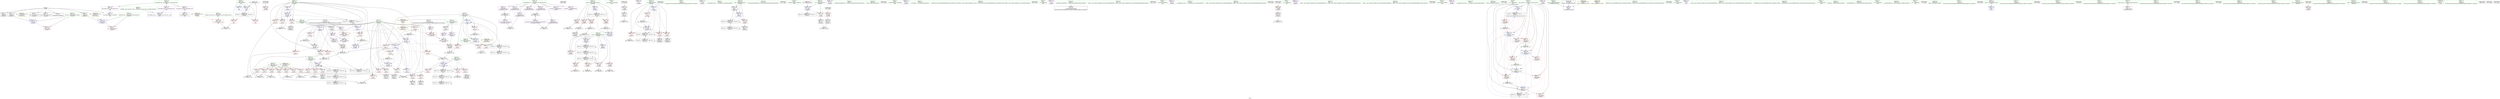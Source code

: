 digraph "SVFG" {
	label="SVFG";

	Node0x55a1bec7edf0 [shape=record,color=grey,label="{NodeID: 0\nNullPtr}"];
	Node0x55a1bec7edf0 -> Node0x55a1becaa950[style=solid];
	Node0x55a1bec7edf0 -> Node0x55a1becaaa50[style=solid];
	Node0x55a1bec7edf0 -> Node0x55a1becaab20[style=solid];
	Node0x55a1bec7edf0 -> Node0x55a1becaabf0[style=solid];
	Node0x55a1bec7edf0 -> Node0x55a1becaacc0[style=solid];
	Node0x55a1bec7edf0 -> Node0x55a1becaad90[style=solid];
	Node0x55a1bec7edf0 -> Node0x55a1becac7e0[style=solid];
	Node0x55a1becbdc60 [shape=record,color=grey,label="{NodeID: 360\n481 = Binary(480, 197, )\n}"];
	Node0x55a1becbdc60 -> Node0x55a1becb6330[style=solid];
	Node0x55a1becabd90 [shape=record,color=red,label="{NodeID: 194\n216\<--215\n\<--call25\n_Z5main2v\n}"];
	Node0x55a1beca8e00 [shape=record,color=purple,label="{NodeID: 111\n497\<--17\noffset_0\<--\n}"];
	Node0x55a1beca8e00 -> Node0x55a1becac410[style=solid];
	Node0x55a1bec91a10 [shape=record,color=green,label="{NodeID: 28\n11\<--13\n_Z5boardB5cxx11\<--_Z5boardB5cxx11_field_insensitive\nGlob }"];
	Node0x55a1bec91a10 -> Node0x55a1beca86b0[style=solid];
	Node0x55a1bec91a10 -> Node0x55a1beca8780[style=solid];
	Node0x55a1bec91a10 -> Node0x55a1beca8850[style=solid];
	Node0x55a1bec91a10 -> Node0x55a1beca8920[style=solid];
	Node0x55a1bec91a10 -> Node0x55a1beca89f0[style=solid];
	Node0x55a1bec91a10 -> Node0x55a1beca8ac0[style=solid];
	Node0x55a1bec91a10 -> Node0x55a1beca8b90[style=solid];
	Node0x55a1bec91a10 -> Node0x55a1beca8c60[style=solid];
	Node0x55a1becad510 [shape=record,color=blue,label="{NodeID: 222\n111\<--9\nj\<--\n_Z5main2v\n}"];
	Node0x55a1becad510 -> Node0x55a1becb04b0[style=dashed];
	Node0x55a1becad510 -> Node0x55a1becb0580[style=dashed];
	Node0x55a1becad510 -> Node0x55a1becb0650[style=dashed];
	Node0x55a1becad510 -> Node0x55a1becad510[style=dashed];
	Node0x55a1becad510 -> Node0x55a1becb5be0[style=dashed];
	Node0x55a1becad510 -> Node0x55a1becd7f40[style=dashed];
	Node0x55a1becaef90 [shape=record,color=red,label="{NodeID: 139\n154\<--103\n\<--N\n_Z5main2v\n}"];
	Node0x55a1becaef90 -> Node0x55a1becbf760[style=solid];
	Node0x55a1beca9870 [shape=record,color=green,label="{NodeID: 56\n135\<--136\nx\<--x_field_insensitive\n_Z5main2v\n}"];
	Node0x55a1beca9870 -> Node0x55a1becb14f0[style=solid];
	Node0x55a1beca9870 -> Node0x55a1becb15c0[style=solid];
	Node0x55a1beca9870 -> Node0x55a1becb1690[style=solid];
	Node0x55a1beca9870 -> Node0x55a1becad850[style=solid];
	Node0x55a1becf5080 [shape=record,color=black,label="{NodeID: 499\n388 = PHI()\n}"];
	Node0x55a1becd7540 [shape=record,color=black,label="{NodeID: 416\nMR_12V_3 = PHI(MR_12V_4, MR_12V_2, )\npts\{108 \}\n}"];
	Node0x55a1becd7540 -> Node0x55a1becaf610[style=dashed];
	Node0x55a1becd7540 -> Node0x55a1becaf6e0[style=dashed];
	Node0x55a1becd7540 -> Node0x55a1becaf7b0[style=dashed];
	Node0x55a1becd7540 -> Node0x55a1becaf880[style=dashed];
	Node0x55a1becd7540 -> Node0x55a1becb5d80[style=dashed];
	Node0x55a1becb0650 [shape=record,color=red,label="{NodeID: 167\n344\<--111\n\<--j\n_Z5main2v\n}"];
	Node0x55a1becb0650 -> Node0x55a1becbc760[style=solid];
	Node0x55a1becab230 [shape=record,color=black,label="{NodeID: 84\n139\<--117\n\<--dx\n_Z5main2v\n}"];
	Node0x55a1becab230 -> Node0x55a1becae770[style=solid];
	Node0x55a1bec8e9e0 [shape=record,color=green,label="{NodeID: 1\n7\<--1\n__dso_handle\<--dummyObj\nGlob }"];
	Node0x55a1becbdde0 [shape=record,color=grey,label="{NodeID: 361\n175 = cmp(174, 176, )\n}"];
	Node0x55a1becabe60 [shape=record,color=red,label="{NodeID: 195\n281\<--280\n\<--arrayidx54\n_Z5main2v\n}"];
	Node0x55a1becabe60 -> Node0x55a1becbc2e0[style=solid];
	Node0x55a1beca8ed0 [shape=record,color=purple,label="{NodeID: 112\n147\<--18\n\<--.str\n_Z5main2v\n}"];
	Node0x55a1bec8fba0 [shape=record,color=green,label="{NodeID: 29\n34\<--38\nllvm.global_ctors\<--llvm.global_ctors_field_insensitive\nGlob }"];
	Node0x55a1bec8fba0 -> Node0x55a1becae130[style=solid];
	Node0x55a1bec8fba0 -> Node0x55a1becae230[style=solid];
	Node0x55a1bec8fba0 -> Node0x55a1becae330[style=solid];
	Node0x55a1becad5e0 [shape=record,color=blue,label="{NodeID: 223\n113\<--9\nk\<--\n_Z5main2v\n}"];
	Node0x55a1becad5e0 -> Node0x55a1becb0720[style=dashed];
	Node0x55a1becad5e0 -> Node0x55a1becb07f0[style=dashed];
	Node0x55a1becad5e0 -> Node0x55a1becb08c0[style=dashed];
	Node0x55a1becad5e0 -> Node0x55a1becb0990[style=dashed];
	Node0x55a1becad5e0 -> Node0x55a1becb5b50[style=dashed];
	Node0x55a1becad5e0 -> Node0x55a1becd5740[style=dashed];
	Node0x55a1becaf060 [shape=record,color=red,label="{NodeID: 140\n165\<--103\n\<--N\n_Z5main2v\n}"];
	Node0x55a1becaf060 -> Node0x55a1becbfd60[style=solid];
	Node0x55a1beca9940 [shape=record,color=green,label="{NodeID: 57\n137\<--138\ny\<--y_field_insensitive\n_Z5main2v\n}"];
	Node0x55a1beca9940 -> Node0x55a1becb1760[style=solid];
	Node0x55a1beca9940 -> Node0x55a1becb1830[style=solid];
	Node0x55a1beca9940 -> Node0x55a1becb1900[style=solid];
	Node0x55a1beca9940 -> Node0x55a1becad920[style=solid];
	Node0x55a1becf5150 [shape=record,color=black,label="{NodeID: 500\n390 = PHI()\n}"];
	Node0x55a1becd7a40 [shape=record,color=black,label="{NodeID: 417\nMR_14V_5 = PHI(MR_14V_7, MR_14V_3, )\npts\{110 \}\n}"];
	Node0x55a1becd7a40 -> Node0x55a1becad440[style=dashed];
	Node0x55a1becb0720 [shape=record,color=red,label="{NodeID: 168\n265\<--113\n\<--k\n_Z5main2v\n}"];
	Node0x55a1becb0720 -> Node0x55a1becbe260[style=solid];
	Node0x55a1becab300 [shape=record,color=black,label="{NodeID: 85\n145\<--119\n\<--dy\n_Z5main2v\n}"];
	Node0x55a1becab300 -> Node0x55a1becae840[style=solid];
	Node0x55a1bec8ea70 [shape=record,color=green,label="{NodeID: 2\n9\<--1\n\<--dummyObj\nCan only get source location for instruction, argument, global var or function.}"];
	Node0x55a1becbdf60 [shape=record,color=grey,label="{NodeID: 362\n73 = cmp(67, 72, )\n}"];
	Node0x55a1becabf30 [shape=record,color=red,label="{NodeID: 196\n290\<--289\n\<--arrayidx56\n_Z5main2v\n}"];
	Node0x55a1becabf30 -> Node0x55a1becbca60[style=solid];
	Node0x55a1beca8fa0 [shape=record,color=purple,label="{NodeID: 113\n365\<--21\n\<--.str.2\n_Z5main2v\n}"];
	Node0x55a1bec8fca0 [shape=record,color=green,label="{NodeID: 30\n39\<--40\n__cxx_global_var_init\<--__cxx_global_var_init_field_insensitive\n}"];
	Node0x55a1becad6b0 [shape=record,color=blue,label="{NodeID: 224\n133\<--270\nbad\<--\n_Z5main2v\n}"];
	Node0x55a1becad6b0 -> Node0x55a1becb1420[style=dashed];
	Node0x55a1becad6b0 -> Node0x55a1becad6b0[style=dashed];
	Node0x55a1becad6b0 -> Node0x55a1becad9f0[style=dashed];
	Node0x55a1becad6b0 -> Node0x55a1becd6640[style=dashed];
	Node0x55a1becaf130 [shape=record,color=red,label="{NodeID: 141\n203\<--103\n\<--N\n_Z5main2v\n}"];
	Node0x55a1becaf130 -> Node0x55a1becbefe0[style=solid];
	Node0x55a1beca9a10 [shape=record,color=green,label="{NodeID: 58\n143\<--144\nllvm.memcpy.p0i8.p0i8.i64\<--llvm.memcpy.p0i8.p0i8.i64_field_insensitive\n}"];
	Node0x55a1becf52b0 [shape=record,color=black,label="{NodeID: 501\n391 = PHI()\n}"];
	Node0x55a1becd7f40 [shape=record,color=black,label="{NodeID: 418\nMR_16V_10 = PHI(MR_16V_11, MR_16V_2, )\npts\{112 \}\n}"];
	Node0x55a1becd7f40 -> Node0x55a1becad510[style=dashed];
	Node0x55a1becd7f40 -> Node0x55a1becd7f40[style=dashed];
	Node0x55a1becb07f0 [shape=record,color=red,label="{NodeID: 169\n278\<--113\n\<--k\n_Z5main2v\n}"];
	Node0x55a1becb07f0 -> Node0x55a1becaba50[style=solid];
	Node0x55a1becab3d0 [shape=record,color=black,label="{NodeID: 86\n169\<--168\nconv\<--\n_Z5main2v\n}"];
	Node0x55a1bec8eb00 [shape=record,color=green,label="{NodeID: 3\n14\<--1\n_ZZ5main2vE2dx\<--dummyObj\nGlob }"];
	Node0x55a1becbe0e0 [shape=record,color=grey,label="{NodeID: 363\n407 = cmp(406, 242, )\n}"];
	Node0x55a1becac000 [shape=record,color=red,label="{NodeID: 197\n315\<--314\n\<--call69\n_Z5main2v\n}"];
	Node0x55a1becac000 -> Node0x55a1beca8370[style=solid];
	Node0x55a1beca9070 [shape=record,color=purple,label="{NodeID: 114\n387\<--21\n\<--.str.2\n_Z5main2v\n}"];
	Node0x55a1bec8fda0 [shape=record,color=green,label="{NodeID: 31\n43\<--44\n_ZNSt8ios_base4InitC1Ev\<--_ZNSt8ios_base4InitC1Ev_field_insensitive\n}"];
	Node0x55a1becad780 [shape=record,color=blue,label="{NodeID: 225\n115\<--9\nl\<--\n_Z5main2v\n}"];
	Node0x55a1becad780 -> Node0x55a1becb0a60[style=dashed];
	Node0x55a1becad780 -> Node0x55a1becb0b30[style=dashed];
	Node0x55a1becad780 -> Node0x55a1becb0c00[style=dashed];
	Node0x55a1becad780 -> Node0x55a1becb0cd0[style=dashed];
	Node0x55a1becad780 -> Node0x55a1becad780[style=dashed];
	Node0x55a1becad780 -> Node0x55a1becadac0[style=dashed];
	Node0x55a1becad780 -> Node0x55a1becd5c40[style=dashed];
	Node0x55a1becaf200 [shape=record,color=red,label="{NodeID: 142\n254\<--103\n\<--N\n_Z5main2v\n}"];
	Node0x55a1becaf200 -> Node0x55a1becbf2e0[style=solid];
	Node0x55a1beca9ae0 [shape=record,color=green,label="{NodeID: 59\n149\<--150\nscanf\<--scanf_field_insensitive\n}"];
	Node0x55a1becf5380 [shape=record,color=black,label="{NodeID: 502\n401 = PHI()\n}"];
	Node0x55a1becd8440 [shape=record,color=black,label="{NodeID: 419\nMR_18V_2 = PHI(MR_18V_3, MR_18V_1, )\npts\{114 \}\n}"];
	Node0x55a1becd8440 -> Node0x55a1becd5740[style=dashed];
	Node0x55a1becd8440 -> Node0x55a1becd8440[style=dashed];
	Node0x55a1becb08c0 [shape=record,color=red,label="{NodeID: 170\n287\<--113\n\<--k\n_Z5main2v\n}"];
	Node0x55a1becb08c0 -> Node0x55a1becabb20[style=solid];
	Node0x55a1becab4a0 [shape=record,color=black,label="{NodeID: 87\n174\<--173\nconv7\<--\n_Z5main2v\n}"];
	Node0x55a1becab4a0 -> Node0x55a1becbdde0[style=solid];
	Node0x55a1bec8eb90 [shape=record,color=green,label="{NodeID: 4\n16\<--1\n_ZZ5main2vE2dy\<--dummyObj\nGlob }"];
	Node0x55a1becd1400 [shape=record,color=yellow,style=double,label="{NodeID: 447\n22V_1 = ENCHI(MR_22V_0)\npts\{126 \}\nFun[_Z5main2v]}"];
	Node0x55a1becd1400 -> Node0x55a1becaccf0[style=dashed];
	Node0x55a1becbe260 [shape=record,color=grey,label="{NodeID: 364\n266 = cmp(265, 267, )\n}"];
	Node0x55a1becac0d0 [shape=record,color=red,label="{NodeID: 198\n475\<--465\n\<--number_of_test_cases\nmain\n}"];
	Node0x55a1becac0d0 -> Node0x55a1becbfa60[style=solid];
	Node0x55a1beca9140 [shape=record,color=purple,label="{NodeID: 115\n400\<--21\n\<--.str.2\n_Z5main2v\n}"];
	Node0x55a1bec8fea0 [shape=record,color=green,label="{NodeID: 32\n49\<--50\n__cxa_atexit\<--__cxa_atexit_field_insensitive\n}"];
	Node0x55a1becad850 [shape=record,color=blue,label="{NodeID: 226\n135\<--284\nx\<--add\n_Z5main2v\n}"];
	Node0x55a1becad850 -> Node0x55a1becb14f0[style=dashed];
	Node0x55a1becad850 -> Node0x55a1becb15c0[style=dashed];
	Node0x55a1becad850 -> Node0x55a1becb1690[style=dashed];
	Node0x55a1becad850 -> Node0x55a1becad850[style=dashed];
	Node0x55a1becad850 -> Node0x55a1becd1b40[style=dashed];
	Node0x55a1becaf2d0 [shape=record,color=red,label="{NodeID: 143\n260\<--103\n\<--N\n_Z5main2v\n}"];
	Node0x55a1becaf2d0 -> Node0x55a1becbe9e0[style=solid];
	Node0x55a1beca9be0 [shape=record,color=green,label="{NodeID: 60\n160\<--161\n_ZStrsIcSt11char_traitsIcESaIcEERSt13basic_istreamIT_T0_ES7_RNSt7__cxx1112basic_stringIS4_S5_T1_EE\<--_ZStrsIcSt11char_traitsIcESaIcEERSt13basic_istreamIT_T0_ES7_RNSt7__cxx1112basic_stringIS4_S5_T1_EE_field_insensitive\n}"];
	Node0x55a1becf5450 [shape=record,color=black,label="{NodeID: 503\n403 = PHI()\n}"];
	Node0x55a1becd8940 [shape=record,color=black,label="{NodeID: 420\nMR_20V_2 = PHI(MR_20V_3, MR_20V_1, )\npts\{116 \}\n}"];
	Node0x55a1becd8940 -> Node0x55a1becd5c40[style=dashed];
	Node0x55a1becd8940 -> Node0x55a1becd8940[style=dashed];
	Node0x55a1becb0990 [shape=record,color=red,label="{NodeID: 171\n339\<--113\n\<--k\n_Z5main2v\n}"];
	Node0x55a1becb0990 -> Node0x55a1becbcee0[style=solid];
	Node0x55a1becab570 [shape=record,color=black,label="{NodeID: 88\n179\<--178\nconv9\<--\n_Z5main2v\n}"];
	Node0x55a1bec8ec20 [shape=record,color=green,label="{NodeID: 5\n18\<--1\n.str\<--dummyObj\nGlob }"];
	Node0x55a1becd14e0 [shape=record,color=yellow,style=double,label="{NodeID: 448\n24V_1 = ENCHI(MR_24V_0)\npts\{128 \}\nFun[_Z5main2v]}"];
	Node0x55a1becd14e0 -> Node0x55a1becacdc0[style=dashed];
	Node0x55a1becbe3e0 [shape=record,color=grey,label="{NodeID: 365\n359 = cmp(358, 9, )\n}"];
	Node0x55a1becac1a0 [shape=record,color=red,label="{NodeID: 199\n474\<--467\n\<--i\nmain\n}"];
	Node0x55a1becac1a0 -> Node0x55a1becbfa60[style=solid];
	Node0x55a1becadc50 [shape=record,color=purple,label="{NodeID: 116\n413\<--21\n\<--.str.2\n_Z5main2v\n}"];
	Node0x55a1bec8ffa0 [shape=record,color=green,label="{NodeID: 33\n48\<--54\n_ZNSt8ios_base4InitD1Ev\<--_ZNSt8ios_base4InitD1Ev_field_insensitive\n}"];
	Node0x55a1bec8ffa0 -> Node0x55a1becab130[style=solid];
	Node0x55a1becad920 [shape=record,color=blue,label="{NodeID: 227\n137\<--293\ny\<--add58\n_Z5main2v\n}"];
	Node0x55a1becad920 -> Node0x55a1becb1760[style=dashed];
	Node0x55a1becad920 -> Node0x55a1becb1830[style=dashed];
	Node0x55a1becad920 -> Node0x55a1becb1900[style=dashed];
	Node0x55a1becad920 -> Node0x55a1becad920[style=dashed];
	Node0x55a1becad920 -> Node0x55a1becd2040[style=dashed];
	Node0x55a1becaf3a0 [shape=record,color=red,label="{NodeID: 144\n299\<--103\n\<--N\n_Z5main2v\n}"];
	Node0x55a1becaf3a0 -> Node0x55a1becbfee0[style=solid];
	Node0x55a1beca9ce0 [shape=record,color=green,label="{NodeID: 61\n171\<--172\n_ZNSt7__cxx1112basic_stringIcSt11char_traitsIcESaIcEEixEm\<--_ZNSt7__cxx1112basic_stringIcSt11char_traitsIcESaIcEEixEm_field_insensitive\n}"];
	Node0x55a1becf55b0 [shape=record,color=black,label="{NodeID: 504\n404 = PHI()\n}"];
	Node0x55a1becd8e40 [shape=record,color=black,label="{NodeID: 421\nMR_26V_3 = PHI(MR_26V_4, MR_26V_2, )\npts\{130 \}\n}"];
	Node0x55a1becd8e40 -> Node0x55a1becb1010[style=dashed];
	Node0x55a1becd8e40 -> Node0x55a1becb10e0[style=dashed];
	Node0x55a1becd8e40 -> Node0x55a1becb11b0[style=dashed];
	Node0x55a1becd8e40 -> Node0x55a1becb1280[style=dashed];
	Node0x55a1becd8e40 -> Node0x55a1becd6140[style=dashed];
	Node0x55a1becd8e40 -> Node0x55a1becd8e40[style=dashed];
	Node0x55a1becb0a60 [shape=record,color=red,label="{NodeID: 172\n273\<--115\n\<--l\n_Z5main2v\n}"];
	Node0x55a1becb0a60 -> Node0x55a1becbe6e0[style=solid];
	Node0x55a1becab640 [shape=record,color=black,label="{NodeID: 89\n207\<--206\nconv17\<--\n_Z5main2v\n}"];
	Node0x55a1bec90ea0 [shape=record,color=green,label="{NodeID: 6\n20\<--1\n_ZSt3cin\<--dummyObj\nGlob }"];
	Node0x55a1becbe560 [shape=record,color=grey,label="{NodeID: 366\n394 = cmp(393, 197, )\n}"];
	Node0x55a1becac270 [shape=record,color=red,label="{NodeID: 200\n480\<--467\n\<--i\nmain\n}"];
	Node0x55a1becac270 -> Node0x55a1becbdc60[style=solid];
	Node0x55a1becadd20 [shape=record,color=purple,label="{NodeID: 117\n369\<--24\n\<--.str.3\n_Z5main2v\n}"];
	Node0x55a1bec900a0 [shape=record,color=green,label="{NodeID: 34\n61\<--62\n__cxx_global_var_init.1\<--__cxx_global_var_init.1_field_insensitive\n}"];
	Node0x55a1becad9f0 [shape=record,color=blue,label="{NodeID: 228\n133\<--322\nbad\<--\n_Z5main2v\n}"];
	Node0x55a1becad9f0 -> Node0x55a1becb1420[style=dashed];
	Node0x55a1becad9f0 -> Node0x55a1becad6b0[style=dashed];
	Node0x55a1becad9f0 -> Node0x55a1becd6640[style=dashed];
	Node0x55a1becaf470 [shape=record,color=red,label="{NodeID: 145\n306\<--103\n\<--N\n_Z5main2v\n}"];
	Node0x55a1becaf470 -> Node0x55a1becbece0[style=solid];
	Node0x55a1beca9de0 [shape=record,color=green,label="{NodeID: 62\n183\<--184\n_ZNSt7__cxx1112basic_stringIcSt11char_traitsIcESaIcEEpLEc\<--_ZNSt7__cxx1112basic_stringIcSt11char_traitsIcESaIcEEpLEc_field_insensitive\n}"];
	Node0x55a1becf5680 [shape=record,color=black,label="{NodeID: 505\n414 = PHI()\n}"];
	Node0x55a1becd9340 [shape=record,color=black,label="{NodeID: 422\nMR_28V_2 = PHI(MR_28V_3, MR_28V_1, )\npts\{132 \}\n}"];
	Node0x55a1becd9340 -> Node0x55a1becad370[style=dashed];
	Node0x55a1becbb080 [shape=record,color=black,label="{NodeID: 339\n66 = PHI(64, 67, )\n}"];
	Node0x55a1becbb080 -> Node0x55a1becae430[style=solid];
	Node0x55a1becb0b30 [shape=record,color=red,label="{NodeID: 173\n282\<--115\n\<--l\n_Z5main2v\n}"];
	Node0x55a1becb0b30 -> Node0x55a1becbc2e0[style=solid];
	Node0x55a1becab710 [shape=record,color=black,label="{NodeID: 90\n210\<--209\nconv20\<--\n_Z5main2v\n}"];
	Node0x55a1becab710 -> Node0x55a1becbf460[style=solid];
	Node0x55a1bec90f30 [shape=record,color=green,label="{NodeID: 7\n21\<--1\n.str.2\<--dummyObj\nGlob }"];
	Node0x55a1becbe6e0 [shape=record,color=grey,label="{NodeID: 367\n275 = cmp(273, 274, )\n}"];
	Node0x55a1becac340 [shape=record,color=red,label="{NodeID: 201\n495\<--494\ndummyVal\<--offset_0\n_Z5main2v\n}"];
	Node0x55a1becac340 -> Node0x55a1becac9b0[style=solid];
	Node0x55a1becaddf0 [shape=record,color=purple,label="{NodeID: 118\n389\<--26\n\<--.str.4\n_Z5main2v\n}"];
	Node0x55a1bec901a0 [shape=record,color=green,label="{NodeID: 35\n69\<--70\n_ZNSt7__cxx1112basic_stringIcSt11char_traitsIcESaIcEEC1Ev\<--_ZNSt7__cxx1112basic_stringIcSt11char_traitsIcESaIcEEC1Ev_field_insensitive\n}"];
	Node0x55a1becadac0 [shape=record,color=blue,label="{NodeID: 229\n115\<--326\nl\<--inc76\n_Z5main2v\n}"];
	Node0x55a1becadac0 -> Node0x55a1becb0a60[style=dashed];
	Node0x55a1becadac0 -> Node0x55a1becb0b30[style=dashed];
	Node0x55a1becadac0 -> Node0x55a1becb0c00[style=dashed];
	Node0x55a1becadac0 -> Node0x55a1becb0cd0[style=dashed];
	Node0x55a1becadac0 -> Node0x55a1becad780[style=dashed];
	Node0x55a1becadac0 -> Node0x55a1becadac0[style=dashed];
	Node0x55a1becadac0 -> Node0x55a1becd5c40[style=dashed];
	Node0x55a1becaf540 [shape=record,color=red,label="{NodeID: 146\n274\<--105\n\<--K\n_Z5main2v\n}"];
	Node0x55a1becaf540 -> Node0x55a1becbe6e0[style=solid];
	Node0x55a1beca9ee0 [shape=record,color=green,label="{NodeID: 63\n228\<--229\n_ZNSt7__cxx1112basic_stringIcSt11char_traitsIcESaIcEEaSERKS4_\<--_ZNSt7__cxx1112basic_stringIcSt11char_traitsIcESaIcEEaSERKS4__field_insensitive\n}"];
	Node0x55a1becf5750 [shape=record,color=black,label="{NodeID: 506\n416 = PHI()\n}"];
	Node0x55a1becd9840 [shape=record,color=black,label="{NodeID: 423\nMR_30V_2 = PHI(MR_30V_3, MR_30V_1, )\npts\{134 \}\n}"];
	Node0x55a1becd9840 -> Node0x55a1becd6640[style=dashed];
	Node0x55a1becd9840 -> Node0x55a1becd9840[style=dashed];
	Node0x55a1becbb620 [shape=record,color=black,label="{NodeID: 340\n247 = PHI(248, 249, )\n}"];
	Node0x55a1becbb620 -> Node0x55a1becad370[style=solid];
	Node0x55a1becb0c00 [shape=record,color=red,label="{NodeID: 174\n291\<--115\n\<--l\n_Z5main2v\n}"];
	Node0x55a1becb0c00 -> Node0x55a1becbca60[style=solid];
	Node0x55a1becab7e0 [shape=record,color=black,label="{NodeID: 91\n214\<--213\nconv23\<--\n_Z5main2v\n}"];
	Node0x55a1bec90fc0 [shape=record,color=green,label="{NodeID: 8\n23\<--1\n_ZSt4cout\<--dummyObj\nGlob }"];
	Node0x55a1becbe860 [shape=record,color=grey,label="{NodeID: 368\n380 = cmp(379, 381, )\n}"];
	Node0x55a1becac410 [shape=record,color=red,label="{NodeID: 202\n498\<--497\ndummyVal\<--offset_0\n_Z5main2v\n}"];
	Node0x55a1becac410 -> Node0x55a1becaca80[style=solid];
	Node0x55a1becadec0 [shape=record,color=purple,label="{NodeID: 119\n402\<--28\n\<--.str.5\n_Z5main2v\n}"];
	Node0x55a1bec902a0 [shape=record,color=green,label="{NodeID: 36\n76\<--77\n__cxx_global_array_dtor\<--__cxx_global_array_dtor_field_insensitive\n}"];
	Node0x55a1becb5ac0 [shape=record,color=blue,label="{NodeID: 230\n129\<--335\nmask\<--or\n_Z5main2v\n}"];
	Node0x55a1becb5ac0 -> Node0x55a1beccdb40[style=dashed];
	Node0x55a1becaf610 [shape=record,color=red,label="{NodeID: 147\n240\<--107\n\<--player\n_Z5main2v\n}"];
	Node0x55a1becaf610 -> Node0x55a1becbf160[style=solid];
	Node0x55a1beca9fe0 [shape=record,color=green,label="{NodeID: 64\n367\<--368\nprintf\<--printf_field_insensitive\n}"];
	Node0x55a1becf58b0 [shape=record,color=black,label="{NodeID: 507\n417 = PHI()\n}"];
	Node0x55a1becd9d40 [shape=record,color=black,label="{NodeID: 424\nMR_32V_2 = PHI(MR_32V_3, MR_32V_1, )\npts\{136 \}\n}"];
	Node0x55a1becd9d40 -> Node0x55a1becd6b40[style=dashed];
	Node0x55a1becd9d40 -> Node0x55a1becd9d40[style=dashed];
	Node0x55a1becbbbc0 [shape=record,color=black,label="{NodeID: 341\n89 = PHI(87, 90, )\n}"];
	Node0x55a1becbbbc0 -> Node0x55a1becae500[style=solid];
	Node0x55a1becb0cd0 [shape=record,color=red,label="{NodeID: 175\n325\<--115\n\<--l\n_Z5main2v\n}"];
	Node0x55a1becb0cd0 -> Node0x55a1becbd660[style=solid];
	Node0x55a1becab8b0 [shape=record,color=black,label="{NodeID: 92\n225\<--224\nidxprom\<--\n_Z5main2v\n}"];
	Node0x55a1bec91050 [shape=record,color=green,label="{NodeID: 9\n24\<--1\n.str.3\<--dummyObj\nGlob }"];
	Node0x55a1becbe9e0 [shape=record,color=grey,label="{NodeID: 369\n261 = cmp(259, 260, )\n}"];
	Node0x55a1becac4e0 [shape=record,color=blue,label="{NodeID: 203\n8\<--9\ncase_number\<--\nGlob }"];
	Node0x55a1becac4e0 -> Node0x55a1becdc040[style=dashed];
	Node0x55a1becadf90 [shape=record,color=purple,label="{NodeID: 120\n415\<--30\n\<--.str.6\n_Z5main2v\n}"];
	Node0x55a1bec903a0 [shape=record,color=green,label="{NodeID: 37\n83\<--84\n.addr\<--.addr_field_insensitive\n__cxx_global_array_dtor\n}"];
	Node0x55a1bec903a0 -> Node0x55a1becac8e0[style=solid];
	Node0x55a1bece1070 [shape=record,color=yellow,style=double,label="{NodeID: 480\nRETMU(2V_2)\npts\{84 \}\nFun[__cxx_global_array_dtor]}"];
	Node0x55a1becb5b50 [shape=record,color=blue,label="{NodeID: 231\n113\<--340\nk\<--inc81\n_Z5main2v\n}"];
	Node0x55a1becb5b50 -> Node0x55a1becb0720[style=dashed];
	Node0x55a1becb5b50 -> Node0x55a1becb07f0[style=dashed];
	Node0x55a1becb5b50 -> Node0x55a1becb08c0[style=dashed];
	Node0x55a1becb5b50 -> Node0x55a1becb0990[style=dashed];
	Node0x55a1becb5b50 -> Node0x55a1becb5b50[style=dashed];
	Node0x55a1becb5b50 -> Node0x55a1becd5740[style=dashed];
	Node0x55a1becaf6e0 [shape=record,color=red,label="{NodeID: 148\n244\<--107\n\<--player\n_Z5main2v\n}"];
	Node0x55a1becaf6e0 -> Node0x55a1becbf5e0[style=solid];
	Node0x55a1becaa0e0 [shape=record,color=green,label="{NodeID: 65\n371\<--372\n_ZStlsISt11char_traitsIcEERSt13basic_ostreamIcT_ES5_PKc\<--_ZStlsISt11char_traitsIcEERSt13basic_ostreamIcT_ES5_PKc_field_insensitive\n}"];
	Node0x55a1becf5980 [shape=record,color=black,label="{NodeID: 508\n471 = PHI()\n}"];
	Node0x55a1becda240 [shape=record,color=black,label="{NodeID: 425\nMR_34V_2 = PHI(MR_34V_3, MR_34V_1, )\npts\{138 \}\n}"];
	Node0x55a1becda240 -> Node0x55a1becd7040[style=dashed];
	Node0x55a1becda240 -> Node0x55a1becda240[style=dashed];
	Node0x55a1becbc160 [shape=record,color=grey,label="{NodeID: 342\n284 = Binary(277, 283, )\n}"];
	Node0x55a1becbc160 -> Node0x55a1becad850[style=solid];
	Node0x55a1becb0da0 [shape=record,color=red,label="{NodeID: 176\n420\<--125\nexn\<--exn.slot\n_Z5main2v\n}"];
	Node0x55a1becab980 [shape=record,color=black,label="{NodeID: 93\n246\<--245\n\<--cmp40\n_Z5main2v\n}"];
	Node0x55a1bec910e0 [shape=record,color=green,label="{NodeID: 10\n26\<--1\n.str.4\<--dummyObj\nGlob }"];
	Node0x55a1becbeb60 [shape=record,color=grey,label="{NodeID: 370\n296 = cmp(295, 9, )\n}"];
	Node0x55a1becac5e0 [shape=record,color=blue,label="{NodeID: 204\n490\<--35\nllvm.global_ctors_0\<--\nGlob }"];
	Node0x55a1becae060 [shape=record,color=purple,label="{NodeID: 121\n470\<--32\n\<--.str.7\nmain\n}"];
	Node0x55a1bec90470 [shape=record,color=green,label="{NodeID: 38\n92\<--93\n_ZNSt7__cxx1112basic_stringIcSt11char_traitsIcESaIcEED1Ev\<--_ZNSt7__cxx1112basic_stringIcSt11char_traitsIcESaIcEED1Ev_field_insensitive\n}"];
	Node0x55a1becd1b40 [shape=record,color=black,label="{NodeID: 398\nMR_32V_8 = PHI(MR_32V_7, MR_32V_6, )\npts\{136 \}\n}"];
	Node0x55a1becd1b40 -> Node0x55a1becad850[style=dashed];
	Node0x55a1becd1b40 -> Node0x55a1becd1b40[style=dashed];
	Node0x55a1becd1b40 -> Node0x55a1becd6b40[style=dashed];
	Node0x55a1becb5be0 [shape=record,color=blue,label="{NodeID: 232\n111\<--345\nj\<--inc84\n_Z5main2v\n}"];
	Node0x55a1becb5be0 -> Node0x55a1becb04b0[style=dashed];
	Node0x55a1becb5be0 -> Node0x55a1becb0580[style=dashed];
	Node0x55a1becb5be0 -> Node0x55a1becb0650[style=dashed];
	Node0x55a1becb5be0 -> Node0x55a1becad510[style=dashed];
	Node0x55a1becb5be0 -> Node0x55a1becb5be0[style=dashed];
	Node0x55a1becb5be0 -> Node0x55a1becd7f40[style=dashed];
	Node0x55a1becaf7b0 [shape=record,color=red,label="{NodeID: 149\n332\<--107\n\<--player\n_Z5main2v\n}"];
	Node0x55a1becaf7b0 -> Node0x55a1becbd7e0[style=solid];
	Node0x55a1becaa1e0 [shape=record,color=green,label="{NodeID: 66\n374\<--375\n_ZSt4endlIcSt11char_traitsIcEERSt13basic_ostreamIT_T0_ES6_\<--_ZSt4endlIcSt11char_traitsIcEERSt13basic_ostreamIT_T0_ES6__field_insensitive\n}"];
	Node0x55a1becf5a50 [shape=record,color=black,label="{NodeID: 509\n82 = PHI()\n0th arg __cxx_global_array_dtor }"];
	Node0x55a1becf5a50 -> Node0x55a1becac8e0[style=solid];
	Node0x55a1becbc2e0 [shape=record,color=grey,label="{NodeID: 343\n283 = Binary(281, 282, )\n}"];
	Node0x55a1becbc2e0 -> Node0x55a1becbc160[style=solid];
	Node0x55a1becb0e70 [shape=record,color=red,label="{NodeID: 177\n421\<--127\nsel\<--ehselector.slot\n_Z5main2v\n}"];
	Node0x55a1becaba50 [shape=record,color=black,label="{NodeID: 94\n279\<--278\nidxprom53\<--\n_Z5main2v\n}"];
	Node0x55a1bec92640 [shape=record,color=green,label="{NodeID: 11\n28\<--1\n.str.5\<--dummyObj\nGlob }"];
	Node0x55a1becbece0 [shape=record,color=grey,label="{NodeID: 371\n307 = cmp(305, 306, )\n}"];
	Node0x55a1becac6e0 [shape=record,color=blue,label="{NodeID: 205\n491\<--36\nllvm.global_ctors_1\<--_GLOBAL__sub_I_rng..58_0_1.cpp\nGlob }"];
	Node0x55a1becae130 [shape=record,color=purple,label="{NodeID: 122\n490\<--34\nllvm.global_ctors_0\<--llvm.global_ctors\nGlob }"];
	Node0x55a1becae130 -> Node0x55a1becac5e0[style=solid];
	Node0x55a1bec90570 [shape=record,color=green,label="{NodeID: 39\n100\<--101\n_Z5main2v\<--_Z5main2v_field_insensitive\n}"];
	Node0x55a1becd2040 [shape=record,color=black,label="{NodeID: 399\nMR_34V_8 = PHI(MR_34V_7, MR_34V_6, )\npts\{138 \}\n}"];
	Node0x55a1becd2040 -> Node0x55a1becad920[style=dashed];
	Node0x55a1becd2040 -> Node0x55a1becd2040[style=dashed];
	Node0x55a1becd2040 -> Node0x55a1becd7040[style=dashed];
	Node0x55a1becb5cb0 [shape=record,color=blue,label="{NodeID: 233\n109\<--350\ni\<--inc87\n_Z5main2v\n}"];
	Node0x55a1becb5cb0 -> Node0x55a1becafbc0[style=dashed];
	Node0x55a1becb5cb0 -> Node0x55a1becafc90[style=dashed];
	Node0x55a1becb5cb0 -> Node0x55a1becafd60[style=dashed];
	Node0x55a1becb5cb0 -> Node0x55a1becb5cb0[style=dashed];
	Node0x55a1becb5cb0 -> Node0x55a1becd7a40[style=dashed];
	Node0x55a1becaf880 [shape=record,color=red,label="{NodeID: 150\n354\<--107\n\<--player\n_Z5main2v\n}"];
	Node0x55a1becaf880 -> Node0x55a1becbcd60[style=solid];
	Node0x55a1becaa2e0 [shape=record,color=green,label="{NodeID: 67\n376\<--377\n_ZNSolsEPFRSoS_E\<--_ZNSolsEPFRSoS_E_field_insensitive\n}"];
	Node0x55a1becbc460 [shape=record,color=grey,label="{NodeID: 344\n410 = Binary(409, 197, )\n}"];
	Node0x55a1becbc460 -> Node0x55a1becb60c0[style=solid];
	Node0x55a1becb0f40 [shape=record,color=red,label="{NodeID: 178\n334\<--129\n\<--mask\n_Z5main2v\n}"];
	Node0x55a1becb0f40 -> Node0x55a1becbd960[style=solid];
	Node0x55a1becabb20 [shape=record,color=black,label="{NodeID: 95\n288\<--287\nidxprom55\<--\n_Z5main2v\n}"];
	Node0x55a1bec926d0 [shape=record,color=green,label="{NodeID: 12\n30\<--1\n.str.6\<--dummyObj\nGlob }"];
	Node0x55a1becbee60 [shape=record,color=grey,label="{NodeID: 372\n303 = cmp(302, 9, )\n}"];
	Node0x55a1becac7e0 [shape=record,color=blue, style = dotted,label="{NodeID: 206\n492\<--3\nllvm.global_ctors_2\<--dummyVal\nGlob }"];
	Node0x55a1becae230 [shape=record,color=purple,label="{NodeID: 123\n491\<--34\nllvm.global_ctors_1\<--llvm.global_ctors\nGlob }"];
	Node0x55a1becae230 -> Node0x55a1becac6e0[style=solid];
	Node0x55a1beca7bd0 [shape=record,color=green,label="{NodeID: 40\n103\<--104\nN\<--N_field_insensitive\n_Z5main2v\n}"];
	Node0x55a1beca7bd0 -> Node0x55a1becaef90[style=solid];
	Node0x55a1beca7bd0 -> Node0x55a1becaf060[style=solid];
	Node0x55a1beca7bd0 -> Node0x55a1becaf130[style=solid];
	Node0x55a1beca7bd0 -> Node0x55a1becaf200[style=solid];
	Node0x55a1beca7bd0 -> Node0x55a1becaf2d0[style=solid];
	Node0x55a1beca7bd0 -> Node0x55a1becaf3a0[style=solid];
	Node0x55a1beca7bd0 -> Node0x55a1becaf470[style=solid];
	Node0x55a1becb5d80 [shape=record,color=blue,label="{NodeID: 234\n107\<--355\nplayer\<--inc90\n_Z5main2v\n}"];
	Node0x55a1becb5d80 -> Node0x55a1becd7540[style=dashed];
	Node0x55a1becaf950 [shape=record,color=red,label="{NodeID: 151\n153\<--109\n\<--i\n_Z5main2v\n}"];
	Node0x55a1becaf950 -> Node0x55a1becbf760[style=solid];
	Node0x55a1becaa3e0 [shape=record,color=green,label="{NodeID: 68\n436\<--437\n__gxx_personality_v0\<--__gxx_personality_v0_field_insensitive\n}"];
	Node0x55a1becbc5e0 [shape=record,color=grey,label="{NodeID: 345\n234 = Binary(233, 197, )\n}"];
	Node0x55a1becbc5e0 -> Node0x55a1becad100[style=solid];
	Node0x55a1becb1010 [shape=record,color=red,label="{NodeID: 179\n358\<--129\n\<--mask\n_Z5main2v\n}"];
	Node0x55a1becb1010 -> Node0x55a1becbe3e0[style=solid];
	Node0x55a1beca81d0 [shape=record,color=black,label="{NodeID: 96\n310\<--309\nidxprom66\<--\n_Z5main2v\n}"];
	Node0x55a1bec92760 [shape=record,color=green,label="{NodeID: 13\n32\<--1\n.str.7\<--dummyObj\nGlob }"];
	Node0x55a1becdf0d0 [shape=record,color=yellow,style=double,label="{NodeID: 456\n2V_1 = ENCHI(MR_2V_0)\npts\{84 \}\nFun[__cxx_global_array_dtor]}"];
	Node0x55a1becdf0d0 -> Node0x55a1becac8e0[style=dashed];
	Node0x55a1becbefe0 [shape=record,color=grey,label="{NodeID: 373\n204 = cmp(202, 203, )\n}"];
	Node0x55a1becac8e0 [shape=record,color=blue,label="{NodeID: 207\n83\<--82\n.addr\<--\n__cxx_global_array_dtor\n}"];
	Node0x55a1becae330 [shape=record,color=purple,label="{NodeID: 124\n492\<--34\nllvm.global_ctors_2\<--llvm.global_ctors\nGlob }"];
	Node0x55a1becae330 -> Node0x55a1becac7e0[style=solid];
	Node0x55a1beca7c60 [shape=record,color=green,label="{NodeID: 41\n105\<--106\nK\<--K_field_insensitive\n_Z5main2v\n}"];
	Node0x55a1beca7c60 -> Node0x55a1becaf540[style=solid];
	Node0x55a1becf1e80 [shape=record,color=black,label="{NodeID: 484\n75 = PHI()\n}"];
	Node0x55a1becb5e50 [shape=record,color=blue,label="{NodeID: 235\n8\<--362\ncase_number\<--inc94\n_Z5main2v\n}"];
	Node0x55a1becb5e50 -> Node0x55a1becae9e0[style=dashed];
	Node0x55a1becb5e50 -> Node0x55a1becaeab0[style=dashed];
	Node0x55a1becb5e50 -> Node0x55a1becaec50[style=dashed];
	Node0x55a1becb5e50 -> Node0x55a1becaedf0[style=dashed];
	Node0x55a1becb5e50 -> Node0x55a1becb5f20[style=dashed];
	Node0x55a1becb5e50 -> Node0x55a1becb5ff0[style=dashed];
	Node0x55a1becb5e50 -> Node0x55a1becb60c0[style=dashed];
	Node0x55a1becb5e50 -> Node0x55a1becdc540[style=dashed];
	Node0x55a1becafa20 [shape=record,color=red,label="{NodeID: 152\n224\<--109\n\<--i\n_Z5main2v\n}"];
	Node0x55a1becafa20 -> Node0x55a1becab8b0[style=solid];
	Node0x55a1becaa4e0 [shape=record,color=green,label="{NodeID: 69\n460\<--461\nmain\<--main_field_insensitive\n}"];
	Node0x55a1becbc760 [shape=record,color=grey,label="{NodeID: 346\n345 = Binary(344, 197, )\n}"];
	Node0x55a1becbc760 -> Node0x55a1becb5be0[style=solid];
	Node0x55a1becb10e0 [shape=record,color=red,label="{NodeID: 180\n379\<--129\n\<--mask\n_Z5main2v\n}"];
	Node0x55a1becb10e0 -> Node0x55a1becbe860[style=solid];
	Node0x55a1beca82a0 [shape=record,color=black,label="{NodeID: 97\n313\<--312\nconv68\<--\n_Z5main2v\n}"];
	Node0x55a1bec92830 [shape=record,color=green,label="{NodeID: 14\n35\<--1\n\<--dummyObj\nCan only get source location for instruction, argument, global var or function.}"];
	Node0x55a1becbf160 [shape=record,color=grey,label="{NodeID: 374\n241 = cmp(240, 242, )\n}"];
	Node0x55a1becac9b0 [shape=record,color=blue, style = dotted,label="{NodeID: 208\n493\<--495\noffset_0\<--dummyVal\n_Z5main2v\n}"];
	Node0x55a1becac9b0 -> Node0x55a1becabe60[style=dashed];
	Node0x55a1becae430 [shape=record,color=purple,label="{NodeID: 125\n67\<--66\narrayctor.next\<--arrayctor.cur\n__cxx_global_var_init.1\n}"];
	Node0x55a1becae430 -> Node0x55a1becbb080[style=solid];
	Node0x55a1becae430 -> Node0x55a1becbdf60[style=solid];
	Node0x55a1beca7cf0 [shape=record,color=green,label="{NodeID: 42\n107\<--108\nplayer\<--player_field_insensitive\n_Z5main2v\n}"];
	Node0x55a1beca7cf0 -> Node0x55a1becaf610[style=solid];
	Node0x55a1beca7cf0 -> Node0x55a1becaf6e0[style=solid];
	Node0x55a1beca7cf0 -> Node0x55a1becaf7b0[style=solid];
	Node0x55a1beca7cf0 -> Node0x55a1becaf880[style=solid];
	Node0x55a1beca7cf0 -> Node0x55a1becad2a0[style=solid];
	Node0x55a1beca7cf0 -> Node0x55a1becb5d80[style=solid];
	Node0x55a1becf4250 [shape=record,color=black,label="{NodeID: 485\n148 = PHI()\n}"];
	Node0x55a1becb5f20 [shape=record,color=blue,label="{NodeID: 236\n8\<--384\ncase_number\<--inc101\n_Z5main2v\n}"];
	Node0x55a1becb5f20 -> Node0x55a1becaeb80[style=dashed];
	Node0x55a1becb5f20 -> Node0x55a1becaec50[style=dashed];
	Node0x55a1becb5f20 -> Node0x55a1becaedf0[style=dashed];
	Node0x55a1becb5f20 -> Node0x55a1becb5ff0[style=dashed];
	Node0x55a1becb5f20 -> Node0x55a1becb60c0[style=dashed];
	Node0x55a1becb5f20 -> Node0x55a1becdc540[style=dashed];
	Node0x55a1becafaf0 [shape=record,color=red,label="{NodeID: 153\n233\<--109\n\<--i\n_Z5main2v\n}"];
	Node0x55a1becafaf0 -> Node0x55a1becbc5e0[style=solid];
	Node0x55a1becaa5e0 [shape=record,color=green,label="{NodeID: 70\n463\<--464\nretval\<--retval_field_insensitive\nmain\n}"];
	Node0x55a1becaa5e0 -> Node0x55a1becb6190[style=solid];
	Node0x55a1becdbb40 [shape=record,color=black,label="{NodeID: 430\nMR_46V_3 = PHI(MR_46V_4, MR_46V_2, )\npts\{468 \}\n}"];
	Node0x55a1becdbb40 -> Node0x55a1becac1a0[style=dashed];
	Node0x55a1becdbb40 -> Node0x55a1becac270[style=dashed];
	Node0x55a1becdbb40 -> Node0x55a1becb6330[style=dashed];
	Node0x55a1becbc8e0 [shape=record,color=grey,label="{NodeID: 347\n293 = Binary(286, 292, )\n}"];
	Node0x55a1becbc8e0 -> Node0x55a1becad920[style=solid];
	Node0x55a1becb11b0 [shape=record,color=red,label="{NodeID: 181\n393\<--129\n\<--mask\n_Z5main2v\n}"];
	Node0x55a1becb11b0 -> Node0x55a1becbe560[style=solid];
	Node0x55a1beca8370 [shape=record,color=black,label="{NodeID: 98\n316\<--315\nconv70\<--\n_Z5main2v\n}"];
	Node0x55a1beca8370 -> Node0x55a1becbfbe0[style=solid];
	Node0x55a1bec92900 [shape=record,color=green,label="{NodeID: 15\n141\<--1\n\<--dummyObj\nCan only get source location for instruction, argument, global var or function.}"];
	Node0x55a1becbf2e0 [shape=record,color=grey,label="{NodeID: 375\n255 = cmp(253, 254, )\n}"];
	Node0x55a1becaca80 [shape=record,color=blue, style = dotted,label="{NodeID: 209\n496\<--498\noffset_0\<--dummyVal\n_Z5main2v\n}"];
	Node0x55a1becaca80 -> Node0x55a1becabf30[style=dashed];
	Node0x55a1becae500 [shape=record,color=purple,label="{NodeID: 126\n90\<--89\narraydestroy.element\<--arraydestroy.elementPast\n__cxx_global_array_dtor\n}"];
	Node0x55a1becae500 -> Node0x55a1becbbbc0[style=solid];
	Node0x55a1becae500 -> Node0x55a1becbf8e0[style=solid];
	Node0x55a1beca7dc0 [shape=record,color=green,label="{NodeID: 43\n109\<--110\ni\<--i_field_insensitive\n_Z5main2v\n}"];
	Node0x55a1beca7dc0 -> Node0x55a1becaf950[style=solid];
	Node0x55a1beca7dc0 -> Node0x55a1becafa20[style=solid];
	Node0x55a1beca7dc0 -> Node0x55a1becafaf0[style=solid];
	Node0x55a1beca7dc0 -> Node0x55a1becafbc0[style=solid];
	Node0x55a1beca7dc0 -> Node0x55a1becafc90[style=solid];
	Node0x55a1beca7dc0 -> Node0x55a1becafd60[style=solid];
	Node0x55a1beca7dc0 -> Node0x55a1becacb50[style=solid];
	Node0x55a1beca7dc0 -> Node0x55a1becad100[style=solid];
	Node0x55a1beca7dc0 -> Node0x55a1becad440[style=solid];
	Node0x55a1beca7dc0 -> Node0x55a1becb5cb0[style=solid];
	Node0x55a1becf4350 [shape=record,color=black,label="{NodeID: 486\n159 = PHI()\n}"];
	Node0x55a1becb5ff0 [shape=record,color=blue,label="{NodeID: 237\n8\<--397\ncase_number\<--inc108\n_Z5main2v\n}"];
	Node0x55a1becb5ff0 -> Node0x55a1becaed20[style=dashed];
	Node0x55a1becb5ff0 -> Node0x55a1becaedf0[style=dashed];
	Node0x55a1becb5ff0 -> Node0x55a1becb60c0[style=dashed];
	Node0x55a1becb5ff0 -> Node0x55a1becdc540[style=dashed];
	Node0x55a1becafbc0 [shape=record,color=red,label="{NodeID: 154\n253\<--109\n\<--i\n_Z5main2v\n}"];
	Node0x55a1becafbc0 -> Node0x55a1becbf2e0[style=solid];
	Node0x55a1becaa6b0 [shape=record,color=green,label="{NodeID: 71\n465\<--466\nnumber_of_test_cases\<--number_of_test_cases_field_insensitive\nmain\n}"];
	Node0x55a1becaa6b0 -> Node0x55a1becac0d0[style=solid];
	Node0x55a1becdc040 [shape=record,color=black,label="{NodeID: 431\nMR_6V_2 = PHI(MR_6V_3, MR_6V_1, )\npts\{10 \}\n|{<s0>37|<s1>37|<s2>37|<s3>37|<s4>37|<s5>37|<s6>37|<s7>37|<s8>37}}"];
	Node0x55a1becdc040:s0 -> Node0x55a1becae910[style=dashed,color=red];
	Node0x55a1becdc040:s1 -> Node0x55a1becaeab0[style=dashed,color=red];
	Node0x55a1becdc040:s2 -> Node0x55a1becaec50[style=dashed,color=red];
	Node0x55a1becdc040:s3 -> Node0x55a1becaedf0[style=dashed,color=red];
	Node0x55a1becdc040:s4 -> Node0x55a1becb5e50[style=dashed,color=red];
	Node0x55a1becdc040:s5 -> Node0x55a1becb5f20[style=dashed,color=red];
	Node0x55a1becdc040:s6 -> Node0x55a1becb5ff0[style=dashed,color=red];
	Node0x55a1becdc040:s7 -> Node0x55a1becb60c0[style=dashed,color=red];
	Node0x55a1becdc040:s8 -> Node0x55a1becdc540[style=dashed,color=red];
	Node0x55a1becbca60 [shape=record,color=grey,label="{NodeID: 348\n292 = Binary(290, 291, )\n}"];
	Node0x55a1becbca60 -> Node0x55a1becbc8e0[style=solid];
	Node0x55a1becb1280 [shape=record,color=red,label="{NodeID: 182\n406\<--129\n\<--mask\n_Z5main2v\n}"];
	Node0x55a1becb1280 -> Node0x55a1becbe0e0[style=solid];
	Node0x55a1beca8440 [shape=record,color=black,label="{NodeID: 99\n318\<--317\nconv71\<--\n_Z5main2v\n}"];
	Node0x55a1beca8440 -> Node0x55a1becbfbe0[style=solid];
	Node0x55a1bec8f2f0 [shape=record,color=green,label="{NodeID: 16\n142\<--1\n\<--dummyObj\nCan only get source location for instruction, argument, global var or function.}"];
	Node0x55a1becbf460 [shape=record,color=grey,label="{NodeID: 376\n211 = cmp(210, 176, )\n}"];
	Node0x55a1becacb50 [shape=record,color=blue,label="{NodeID: 210\n109\<--9\ni\<--\n_Z5main2v\n}"];
	Node0x55a1becacb50 -> Node0x55a1becaf950[style=dashed];
	Node0x55a1becacb50 -> Node0x55a1becafa20[style=dashed];
	Node0x55a1becacb50 -> Node0x55a1becafaf0[style=dashed];
	Node0x55a1becacb50 -> Node0x55a1becad100[style=dashed];
	Node0x55a1becacb50 -> Node0x55a1becd7a40[style=dashed];
	Node0x55a1becae5d0 [shape=record,color=purple,label="{NodeID: 127\n280\<--117\narrayidx54\<--dx\n_Z5main2v\n}"];
	Node0x55a1becae5d0 -> Node0x55a1becabe60[style=solid];
	Node0x55a1beca7e90 [shape=record,color=green,label="{NodeID: 44\n111\<--112\nj\<--j_field_insensitive\n_Z5main2v\n}"];
	Node0x55a1beca7e90 -> Node0x55a1becafe30[style=solid];
	Node0x55a1beca7e90 -> Node0x55a1becaff00[style=solid];
	Node0x55a1beca7e90 -> Node0x55a1becaffd0[style=solid];
	Node0x55a1beca7e90 -> Node0x55a1becb00a0[style=solid];
	Node0x55a1beca7e90 -> Node0x55a1becb0170[style=solid];
	Node0x55a1beca7e90 -> Node0x55a1becb0240[style=solid];
	Node0x55a1beca7e90 -> Node0x55a1becb0310[style=solid];
	Node0x55a1beca7e90 -> Node0x55a1becb03e0[style=solid];
	Node0x55a1beca7e90 -> Node0x55a1becb04b0[style=solid];
	Node0x55a1beca7e90 -> Node0x55a1becb0580[style=solid];
	Node0x55a1beca7e90 -> Node0x55a1becb0650[style=solid];
	Node0x55a1beca7e90 -> Node0x55a1becacc20[style=solid];
	Node0x55a1beca7e90 -> Node0x55a1becace90[style=solid];
	Node0x55a1beca7e90 -> Node0x55a1becacf60[style=solid];
	Node0x55a1beca7e90 -> Node0x55a1becad030[style=solid];
	Node0x55a1beca7e90 -> Node0x55a1becad510[style=solid];
	Node0x55a1beca7e90 -> Node0x55a1becb5be0[style=solid];
	Node0x55a1becf4450 [shape=record,color=black,label="{NodeID: 487\n46 = PHI()\n}"];
	Node0x55a1becb60c0 [shape=record,color=blue,label="{NodeID: 238\n8\<--410\ncase_number\<--inc115\n_Z5main2v\n}"];
	Node0x55a1becb60c0 -> Node0x55a1becaeec0[style=dashed];
	Node0x55a1becb60c0 -> Node0x55a1becdc540[style=dashed];
	Node0x55a1becafc90 [shape=record,color=red,label="{NodeID: 155\n277\<--109\n\<--i\n_Z5main2v\n}"];
	Node0x55a1becafc90 -> Node0x55a1becbc160[style=solid];
	Node0x55a1becaa780 [shape=record,color=green,label="{NodeID: 72\n467\<--468\ni\<--i_field_insensitive\nmain\n}"];
	Node0x55a1becaa780 -> Node0x55a1becac1a0[style=solid];
	Node0x55a1becaa780 -> Node0x55a1becac270[style=solid];
	Node0x55a1becaa780 -> Node0x55a1becb6260[style=solid];
	Node0x55a1becaa780 -> Node0x55a1becb6330[style=solid];
	Node0x55a1becdc540 [shape=record,color=black,label="{NodeID: 432\nMR_6V_9 = PHI(MR_6V_8, MR_6V_7, )\npts\{10 \}\n|{<s0>37}}"];
	Node0x55a1becdc540:s0 -> Node0x55a1becdc040[style=dashed,color=blue];
	Node0x55a1becbcbe0 [shape=record,color=grey,label="{NodeID: 349\n221 = Binary(220, 197, )\n}"];
	Node0x55a1becbcbe0 -> Node0x55a1becad030[style=solid];
	Node0x55a1becb1350 [shape=record,color=red,label="{NodeID: 183\n317\<--131\n\<--ch\n_Z5main2v\n}"];
	Node0x55a1becb1350 -> Node0x55a1beca8440[style=solid];
	Node0x55a1beca8510 [shape=record,color=black,label="{NodeID: 100\n330\<--329\ntobool\<--\n_Z5main2v\n}"];
	Node0x55a1bec8f3c0 [shape=record,color=green,label="{NodeID: 17\n176\<--1\n\<--dummyObj\nCan only get source location for instruction, argument, global var or function.}"];
	Node0x55a1becbf5e0 [shape=record,color=grey,label="{NodeID: 377\n245 = cmp(244, 9, )\n}"];
	Node0x55a1becbf5e0 -> Node0x55a1becab980[style=solid];
	Node0x55a1becacc20 [shape=record,color=blue,label="{NodeID: 211\n111\<--9\nj\<--\n_Z5main2v\n}"];
	Node0x55a1becacc20 -> Node0x55a1becafe30[style=dashed];
	Node0x55a1becacc20 -> Node0x55a1becaff00[style=dashed];
	Node0x55a1becacc20 -> Node0x55a1becaffd0[style=dashed];
	Node0x55a1becacc20 -> Node0x55a1becb00a0[style=dashed];
	Node0x55a1becacc20 -> Node0x55a1becace90[style=dashed];
	Node0x55a1becacc20 -> Node0x55a1becacf60[style=dashed];
	Node0x55a1becae6a0 [shape=record,color=purple,label="{NodeID: 128\n289\<--119\narrayidx56\<--dy\n_Z5main2v\n}"];
	Node0x55a1becae6a0 -> Node0x55a1becabf30[style=solid];
	Node0x55a1beca7f60 [shape=record,color=green,label="{NodeID: 45\n113\<--114\nk\<--k_field_insensitive\n_Z5main2v\n}"];
	Node0x55a1beca7f60 -> Node0x55a1becb0720[style=solid];
	Node0x55a1beca7f60 -> Node0x55a1becb07f0[style=solid];
	Node0x55a1beca7f60 -> Node0x55a1becb08c0[style=solid];
	Node0x55a1beca7f60 -> Node0x55a1becb0990[style=solid];
	Node0x55a1beca7f60 -> Node0x55a1becad5e0[style=solid];
	Node0x55a1beca7f60 -> Node0x55a1becb5b50[style=solid];
	Node0x55a1becf4550 [shape=record,color=black,label="{NodeID: 488\n215 = PHI()\n}"];
	Node0x55a1becf4550 -> Node0x55a1becabd90[style=solid];
	Node0x55a1becb6190 [shape=record,color=blue,label="{NodeID: 239\n463\<--9\nretval\<--\nmain\n}"];
	Node0x55a1becafd60 [shape=record,color=red,label="{NodeID: 156\n349\<--109\n\<--i\n_Z5main2v\n}"];
	Node0x55a1becafd60 -> Node0x55a1becbd1e0[style=solid];
	Node0x55a1becaa850 [shape=record,color=green,label="{NodeID: 73\n36\<--485\n_GLOBAL__sub_I_rng..58_0_1.cpp\<--_GLOBAL__sub_I_rng..58_0_1.cpp_field_insensitive\n}"];
	Node0x55a1becaa850 -> Node0x55a1becac6e0[style=solid];
	Node0x55a1becbcd60 [shape=record,color=grey,label="{NodeID: 350\n355 = Binary(354, 197, )\n}"];
	Node0x55a1becbcd60 -> Node0x55a1becb5d80[style=solid];
	Node0x55a1becb1420 [shape=record,color=red,label="{NodeID: 184\n329\<--133\n\<--bad\n_Z5main2v\n}"];
	Node0x55a1becb1420 -> Node0x55a1beca8510[style=solid];
	Node0x55a1beca85e0 [shape=record,color=purple,label="{NodeID: 101\n45\<--4\n\<--_ZStL8__ioinit\n__cxx_global_var_init\n}"];
	Node0x55a1bec8f4c0 [shape=record,color=green,label="{NodeID: 18\n197\<--1\n\<--dummyObj\nCan only get source location for instruction, argument, global var or function.}"];
	Node0x55a1becbf760 [shape=record,color=grey,label="{NodeID: 378\n155 = cmp(153, 154, )\n}"];
	Node0x55a1becaccf0 [shape=record,color=blue,label="{NodeID: 212\n125\<--187\nexn.slot\<--\n_Z5main2v\n}"];
	Node0x55a1becaccf0 -> Node0x55a1becb0da0[style=dashed];
	Node0x55a1becae770 [shape=record,color=purple,label="{NodeID: 129\n493\<--139\noffset_0\<--\n}"];
	Node0x55a1becae770 -> Node0x55a1becac9b0[style=solid];
	Node0x55a1beca8030 [shape=record,color=green,label="{NodeID: 46\n115\<--116\nl\<--l_field_insensitive\n_Z5main2v\n}"];
	Node0x55a1beca8030 -> Node0x55a1becb0a60[style=solid];
	Node0x55a1beca8030 -> Node0x55a1becb0b30[style=solid];
	Node0x55a1beca8030 -> Node0x55a1becb0c00[style=solid];
	Node0x55a1beca8030 -> Node0x55a1becb0cd0[style=solid];
	Node0x55a1beca8030 -> Node0x55a1becad780[style=solid];
	Node0x55a1beca8030 -> Node0x55a1becadac0[style=solid];
	Node0x55a1becf46b0 [shape=record,color=black,label="{NodeID: 489\n217 = PHI()\n}"];
	Node0x55a1becb6260 [shape=record,color=blue,label="{NodeID: 240\n467\<--9\ni\<--\nmain\n}"];
	Node0x55a1becb6260 -> Node0x55a1becdbb40[style=dashed];
	Node0x55a1becafe30 [shape=record,color=red,label="{NodeID: 157\n164\<--111\n\<--j\n_Z5main2v\n}"];
	Node0x55a1becafe30 -> Node0x55a1becbfd60[style=solid];
	Node0x55a1becaa950 [shape=record,color=black,label="{NodeID: 74\n2\<--3\ndummyVal\<--dummyVal\n}"];
	Node0x55a1becdd560 [shape=record,color=yellow,style=double,label="{NodeID: 434\n44V_1 = ENCHI(MR_44V_0)\npts\{466 \}\nFun[main]}"];
	Node0x55a1becdd560 -> Node0x55a1becac0d0[style=dashed];
	Node0x55a1becbcee0 [shape=record,color=grey,label="{NodeID: 351\n340 = Binary(339, 197, )\n}"];
	Node0x55a1becbcee0 -> Node0x55a1becb5b50[style=solid];
	Node0x55a1becb14f0 [shape=record,color=red,label="{NodeID: 185\n295\<--135\n\<--x\n_Z5main2v\n}"];
	Node0x55a1becb14f0 -> Node0x55a1becbeb60[style=solid];
	Node0x55a1beca86b0 [shape=record,color=purple,label="{NodeID: 102\n64\<--11\n\<--_Z5boardB5cxx11\n__cxx_global_var_init.1\n}"];
	Node0x55a1beca86b0 -> Node0x55a1becbb080[style=solid];
	Node0x55a1bec8f5c0 [shape=record,color=green,label="{NodeID: 19\n242\<--1\n\<--dummyObj\nCan only get source location for instruction, argument, global var or function.}"];
	Node0x55a1becbf8e0 [shape=record,color=grey,label="{NodeID: 379\n95 = cmp(90, 94, )\n}"];
	Node0x55a1becacdc0 [shape=record,color=blue,label="{NodeID: 213\n127\<--189\nehselector.slot\<--\n_Z5main2v\n}"];
	Node0x55a1becacdc0 -> Node0x55a1becb0e70[style=dashed];
	Node0x55a1becae840 [shape=record,color=purple,label="{NodeID: 130\n496\<--145\noffset_0\<--\n}"];
	Node0x55a1becae840 -> Node0x55a1becaca80[style=solid];
	Node0x55a1beca8100 [shape=record,color=green,label="{NodeID: 47\n117\<--118\ndx\<--dx_field_insensitive\n_Z5main2v\n}"];
	Node0x55a1beca8100 -> Node0x55a1becab230[style=solid];
	Node0x55a1beca8100 -> Node0x55a1becae5d0[style=solid];
	Node0x55a1becf4780 [shape=record,color=black,label="{NodeID: 490\n227 = PHI()\n}"];
	Node0x55a1becb6330 [shape=record,color=blue,label="{NodeID: 241\n467\<--481\ni\<--inc\nmain\n}"];
	Node0x55a1becb6330 -> Node0x55a1becdbb40[style=dashed];
	Node0x55a1becaff00 [shape=record,color=red,label="{NodeID: 158\n168\<--111\n\<--j\n_Z5main2v\n}"];
	Node0x55a1becaff00 -> Node0x55a1becab3d0[style=solid];
	Node0x55a1becaaa50 [shape=record,color=black,label="{NodeID: 75\n186\<--3\n\<--dummyVal\n_Z5main2v\n}"];
	Node0x55a1becbd060 [shape=record,color=grey,label="{NodeID: 352\n397 = Binary(396, 197, )\n}"];
	Node0x55a1becbd060 -> Node0x55a1becb5ff0[style=solid];
	Node0x55a1becb15c0 [shape=record,color=red,label="{NodeID: 186\n298\<--135\n\<--x\n_Z5main2v\n}"];
	Node0x55a1becb15c0 -> Node0x55a1becbfee0[style=solid];
	Node0x55a1beca8780 [shape=record,color=purple,label="{NodeID: 103\n71\<--11\n\<--_Z5boardB5cxx11\n__cxx_global_var_init.1\n}"];
	Node0x55a1bec91210 [shape=record,color=green,label="{NodeID: 20\n248\<--1\n\<--dummyObj\nCan only get source location for instruction, argument, global var or function.}"];
	Node0x55a1becbfa60 [shape=record,color=grey,label="{NodeID: 380\n476 = cmp(474, 475, )\n}"];
	Node0x55a1becace90 [shape=record,color=blue,label="{NodeID: 214\n111\<--196\nj\<--inc\n_Z5main2v\n}"];
	Node0x55a1becace90 -> Node0x55a1becafe30[style=dashed];
	Node0x55a1becace90 -> Node0x55a1becaff00[style=dashed];
	Node0x55a1becace90 -> Node0x55a1becaffd0[style=dashed];
	Node0x55a1becace90 -> Node0x55a1becb00a0[style=dashed];
	Node0x55a1becace90 -> Node0x55a1becace90[style=dashed];
	Node0x55a1becace90 -> Node0x55a1becacf60[style=dashed];
	Node0x55a1becae910 [shape=record,color=red,label="{NodeID: 131\n361\<--8\n\<--case_number\n_Z5main2v\n}"];
	Node0x55a1becae910 -> Node0x55a1becbd4e0[style=solid];
	Node0x55a1beca91f0 [shape=record,color=green,label="{NodeID: 48\n119\<--120\ndy\<--dy_field_insensitive\n_Z5main2v\n}"];
	Node0x55a1beca91f0 -> Node0x55a1becab300[style=solid];
	Node0x55a1beca91f0 -> Node0x55a1becae6a0[style=solid];
	Node0x55a1becf4850 [shape=record,color=black,label="{NodeID: 491\n170 = PHI()\n}"];
	Node0x55a1becf4850 -> Node0x55a1becb19d0[style=solid];
	Node0x55a1becaffd0 [shape=record,color=red,label="{NodeID: 159\n178\<--111\n\<--j\n_Z5main2v\n}"];
	Node0x55a1becaffd0 -> Node0x55a1becab570[style=solid];
	Node0x55a1becaab20 [shape=record,color=black,label="{NodeID: 76\n187\<--3\n\<--dummyVal\n_Z5main2v\n}"];
	Node0x55a1becaab20 -> Node0x55a1becaccf0[style=solid];
	Node0x55a1becdd720 [shape=record,color=yellow,style=double,label="{NodeID: 436\n4V_1 = ENCHI(MR_4V_0)\npts\{1 \}\nFun[main]|{<s0>37}}"];
	Node0x55a1becdd720:s0 -> Node0x55a1becdd8e0[style=dashed,color=red];
	Node0x55a1becbd1e0 [shape=record,color=grey,label="{NodeID: 353\n350 = Binary(349, 197, )\n}"];
	Node0x55a1becbd1e0 -> Node0x55a1becb5cb0[style=solid];
	Node0x55a1becb1690 [shape=record,color=red,label="{NodeID: 187\n309\<--135\n\<--x\n_Z5main2v\n}"];
	Node0x55a1becb1690 -> Node0x55a1beca81d0[style=solid];
	Node0x55a1beca8850 [shape=record,color=purple,label="{NodeID: 104\n72\<--11\n\<--_Z5boardB5cxx11\n__cxx_global_var_init.1\n}"];
	Node0x55a1beca8850 -> Node0x55a1becbdf60[style=solid];
	Node0x55a1bec91310 [shape=record,color=green,label="{NodeID: 21\n249\<--1\n\<--dummyObj\nCan only get source location for instruction, argument, global var or function.}"];
	Node0x55a1becbfbe0 [shape=record,color=grey,label="{NodeID: 381\n319 = cmp(316, 318, )\n}"];
	Node0x55a1becacf60 [shape=record,color=blue,label="{NodeID: 215\n111\<--9\nj\<--\n_Z5main2v\n}"];
	Node0x55a1becacf60 -> Node0x55a1becb0170[style=dashed];
	Node0x55a1becacf60 -> Node0x55a1becb0240[style=dashed];
	Node0x55a1becacf60 -> Node0x55a1becb0310[style=dashed];
	Node0x55a1becacf60 -> Node0x55a1becb03e0[style=dashed];
	Node0x55a1becacf60 -> Node0x55a1becacc20[style=dashed];
	Node0x55a1becacf60 -> Node0x55a1becad030[style=dashed];
	Node0x55a1becacf60 -> Node0x55a1becd7f40[style=dashed];
	Node0x55a1becae9e0 [shape=record,color=red,label="{NodeID: 132\n364\<--8\n\<--case_number\n_Z5main2v\n}"];
	Node0x55a1beca92c0 [shape=record,color=green,label="{NodeID: 49\n121\<--122\ntmp\<--tmp_field_insensitive\n_Z5main2v\n}"];
	Node0x55a1becf49b0 [shape=record,color=black,label="{NodeID: 492\n180 = PHI()\n}"];
	Node0x55a1becf49b0 -> Node0x55a1becabbf0[style=solid];
	Node0x55a1becb00a0 [shape=record,color=red,label="{NodeID: 160\n195\<--111\n\<--j\n_Z5main2v\n}"];
	Node0x55a1becb00a0 -> Node0x55a1becbdae0[style=solid];
	Node0x55a1becaabf0 [shape=record,color=black,label="{NodeID: 77\n189\<--3\n\<--dummyVal\n_Z5main2v\n}"];
	Node0x55a1becaabf0 -> Node0x55a1becacdc0[style=solid];
	Node0x55a1becbd360 [shape=record,color=grey,label="{NodeID: 354\n384 = Binary(383, 197, )\n}"];
	Node0x55a1becbd360 -> Node0x55a1becb5f20[style=solid];
	Node0x55a1becb1760 [shape=record,color=red,label="{NodeID: 188\n302\<--137\n\<--y\n_Z5main2v\n}"];
	Node0x55a1becb1760 -> Node0x55a1becbee60[style=solid];
	Node0x55a1beca8920 [shape=record,color=purple,label="{NodeID: 105\n86\<--11\n\<--_Z5boardB5cxx11\n__cxx_global_array_dtor\n}"];
	Node0x55a1bec91410 [shape=record,color=green,label="{NodeID: 22\n267\<--1\n\<--dummyObj\nCan only get source location for instruction, argument, global var or function.}"];
	Node0x55a1becbfd60 [shape=record,color=grey,label="{NodeID: 382\n166 = cmp(164, 165, )\n}"];
	Node0x55a1becad030 [shape=record,color=blue,label="{NodeID: 216\n111\<--221\nj\<--inc30\n_Z5main2v\n}"];
	Node0x55a1becad030 -> Node0x55a1becb0170[style=dashed];
	Node0x55a1becad030 -> Node0x55a1becb0240[style=dashed];
	Node0x55a1becad030 -> Node0x55a1becb0310[style=dashed];
	Node0x55a1becad030 -> Node0x55a1becb03e0[style=dashed];
	Node0x55a1becad030 -> Node0x55a1becacc20[style=dashed];
	Node0x55a1becad030 -> Node0x55a1becad030[style=dashed];
	Node0x55a1becad030 -> Node0x55a1becd7f40[style=dashed];
	Node0x55a1becaeab0 [shape=record,color=red,label="{NodeID: 133\n383\<--8\n\<--case_number\n_Z5main2v\n}"];
	Node0x55a1becaeab0 -> Node0x55a1becbd360[style=solid];
	Node0x55a1beca9390 [shape=record,color=green,label="{NodeID: 50\n123\<--124\ntmp2\<--tmp2_field_insensitive\n_Z5main2v\n}"];
	Node0x55a1becf4ab0 [shape=record,color=black,label="{NodeID: 493\n182 = PHI()\n}"];
	Node0x55a1becd5740 [shape=record,color=black,label="{NodeID: 410\nMR_18V_4 = PHI(MR_18V_6, MR_18V_3, )\npts\{114 \}\n}"];
	Node0x55a1becd5740 -> Node0x55a1becad5e0[style=dashed];
	Node0x55a1becd5740 -> Node0x55a1becd5740[style=dashed];
	Node0x55a1becd5740 -> Node0x55a1becd8440[style=dashed];
	Node0x55a1becb0170 [shape=record,color=red,label="{NodeID: 161\n202\<--111\n\<--j\n_Z5main2v\n}"];
	Node0x55a1becb0170 -> Node0x55a1becbefe0[style=solid];
	Node0x55a1becaacc0 [shape=record,color=black,label="{NodeID: 78\n422\<--3\nlpad.val\<--dummyVal\n_Z5main2v\n}"];
	Node0x55a1becdd8e0 [shape=record,color=yellow,style=double,label="{NodeID: 438\n4V_1 = ENCHI(MR_4V_0)\npts\{1 \}\nFun[_Z5main2v]}"];
	Node0x55a1becdd8e0 -> Node0x55a1becac340[style=dashed];
	Node0x55a1becdd8e0 -> Node0x55a1becac410[style=dashed];
	Node0x55a1becbd4e0 [shape=record,color=grey,label="{NodeID: 355\n362 = Binary(361, 197, )\n}"];
	Node0x55a1becbd4e0 -> Node0x55a1becb5e50[style=solid];
	Node0x55a1becb1830 [shape=record,color=red,label="{NodeID: 189\n305\<--137\n\<--y\n_Z5main2v\n}"];
	Node0x55a1becb1830 -> Node0x55a1becbece0[style=solid];
	Node0x55a1beca89f0 [shape=record,color=purple,label="{NodeID: 106\n87\<--11\n\<--_Z5boardB5cxx11\n__cxx_global_array_dtor\n}"];
	Node0x55a1beca89f0 -> Node0x55a1becbbbc0[style=solid];
	Node0x55a1bec91510 [shape=record,color=green,label="{NodeID: 23\n270\<--1\n\<--dummyObj\nCan only get source location for instruction, argument, global var or function.}"];
	Node0x55a1becbfee0 [shape=record,color=grey,label="{NodeID: 383\n300 = cmp(298, 299, )\n}"];
	Node0x55a1becad100 [shape=record,color=blue,label="{NodeID: 217\n109\<--234\ni\<--inc35\n_Z5main2v\n}"];
	Node0x55a1becad100 -> Node0x55a1becaf950[style=dashed];
	Node0x55a1becad100 -> Node0x55a1becafa20[style=dashed];
	Node0x55a1becad100 -> Node0x55a1becafaf0[style=dashed];
	Node0x55a1becad100 -> Node0x55a1becad100[style=dashed];
	Node0x55a1becad100 -> Node0x55a1becd7a40[style=dashed];
	Node0x55a1becaeb80 [shape=record,color=red,label="{NodeID: 134\n386\<--8\n\<--case_number\n_Z5main2v\n}"];
	Node0x55a1beca9460 [shape=record,color=green,label="{NodeID: 51\n125\<--126\nexn.slot\<--exn.slot_field_insensitive\n_Z5main2v\n}"];
	Node0x55a1beca9460 -> Node0x55a1becb0da0[style=solid];
	Node0x55a1beca9460 -> Node0x55a1becaccf0[style=solid];
	Node0x55a1becf4b80 [shape=record,color=black,label="{NodeID: 494\n208 = PHI()\n}"];
	Node0x55a1becf4b80 -> Node0x55a1becabcc0[style=solid];
	Node0x55a1becd5c40 [shape=record,color=black,label="{NodeID: 411\nMR_20V_4 = PHI(MR_20V_5, MR_20V_3, )\npts\{116 \}\n}"];
	Node0x55a1becd5c40 -> Node0x55a1becad780[style=dashed];
	Node0x55a1becd5c40 -> Node0x55a1becd5c40[style=dashed];
	Node0x55a1becd5c40 -> Node0x55a1becd8940[style=dashed];
	Node0x55a1becb0240 [shape=record,color=red,label="{NodeID: 162\n206\<--111\n\<--j\n_Z5main2v\n}"];
	Node0x55a1becb0240 -> Node0x55a1becab640[style=solid];
	Node0x55a1becaad90 [shape=record,color=black,label="{NodeID: 79\n423\<--3\nlpad.val120\<--dummyVal\n_Z5main2v\n}"];
	Node0x55a1becbd660 [shape=record,color=grey,label="{NodeID: 356\n326 = Binary(325, 197, )\n}"];
	Node0x55a1becbd660 -> Node0x55a1becadac0[style=solid];
	Node0x55a1becb1900 [shape=record,color=red,label="{NodeID: 190\n312\<--137\n\<--y\n_Z5main2v\n}"];
	Node0x55a1becb1900 -> Node0x55a1beca82a0[style=solid];
	Node0x55a1beca8ac0 [shape=record,color=purple,label="{NodeID: 107\n94\<--11\n\<--_Z5boardB5cxx11\n__cxx_global_array_dtor\n}"];
	Node0x55a1beca8ac0 -> Node0x55a1becbf8e0[style=solid];
	Node0x55a1bec91610 [shape=record,color=green,label="{NodeID: 24\n322\<--1\n\<--dummyObj\nCan only get source location for instruction, argument, global var or function.}"];
	Node0x55a1becad1d0 [shape=record,color=blue,label="{NodeID: 218\n129\<--9\nmask\<--\n_Z5main2v\n}"];
	Node0x55a1becad1d0 -> Node0x55a1becd8e40[style=dashed];
	Node0x55a1becaec50 [shape=record,color=red,label="{NodeID: 135\n396\<--8\n\<--case_number\n_Z5main2v\n}"];
	Node0x55a1becaec50 -> Node0x55a1becbd060[style=solid];
	Node0x55a1beca9530 [shape=record,color=green,label="{NodeID: 52\n127\<--128\nehselector.slot\<--ehselector.slot_field_insensitive\n_Z5main2v\n}"];
	Node0x55a1beca9530 -> Node0x55a1becb0e70[style=solid];
	Node0x55a1beca9530 -> Node0x55a1becacdc0[style=solid];
	Node0x55a1becf4cb0 [shape=record,color=black,label="{NodeID: 495\n314 = PHI()\n}"];
	Node0x55a1becf4cb0 -> Node0x55a1becac000[style=solid];
	Node0x55a1becd6140 [shape=record,color=black,label="{NodeID: 412\nMR_26V_5 = PHI(MR_26V_6, MR_26V_4, )\npts\{130 \}\n}"];
	Node0x55a1becd6140 -> Node0x55a1beccdb40[style=dashed];
	Node0x55a1becd6140 -> Node0x55a1becd6140[style=dashed];
	Node0x55a1becd6140 -> Node0x55a1becd8e40[style=dashed];
	Node0x55a1becb0310 [shape=record,color=red,label="{NodeID: 163\n213\<--111\n\<--j\n_Z5main2v\n}"];
	Node0x55a1becb0310 -> Node0x55a1becab7e0[style=solid];
	Node0x55a1becaae60 [shape=record,color=black,label="{NodeID: 80\n462\<--9\nmain_ret\<--\nmain\n}"];
	Node0x55a1becddad0 [shape=record,color=yellow,style=double,label="{NodeID: 440\n8V_1 = ENCHI(MR_8V_0)\npts\{104 \}\nFun[_Z5main2v]}"];
	Node0x55a1becddad0 -> Node0x55a1becaef90[style=dashed];
	Node0x55a1becddad0 -> Node0x55a1becaf060[style=dashed];
	Node0x55a1becddad0 -> Node0x55a1becaf130[style=dashed];
	Node0x55a1becddad0 -> Node0x55a1becaf200[style=dashed];
	Node0x55a1becddad0 -> Node0x55a1becaf2d0[style=dashed];
	Node0x55a1becddad0 -> Node0x55a1becaf3a0[style=dashed];
	Node0x55a1becddad0 -> Node0x55a1becaf470[style=dashed];
	Node0x55a1becbd7e0 [shape=record,color=grey,label="{NodeID: 357\n333 = Binary(197, 332, )\n}"];
	Node0x55a1becbd7e0 -> Node0x55a1becbd960[style=solid];
	Node0x55a1becb19d0 [shape=record,color=red,label="{NodeID: 191\n173\<--170\n\<--call6\n_Z5main2v\n}"];
	Node0x55a1becb19d0 -> Node0x55a1becab4a0[style=solid];
	Node0x55a1beca8b90 [shape=record,color=purple,label="{NodeID: 108\n226\<--11\narrayidx\<--_Z5boardB5cxx11\n_Z5main2v\n}"];
	Node0x55a1bec91710 [shape=record,color=green,label="{NodeID: 25\n381\<--1\n\<--dummyObj\nCan only get source location for instruction, argument, global var or function.}"];
	Node0x55a1becad2a0 [shape=record,color=blue,label="{NodeID: 219\n107\<--9\nplayer\<--\n_Z5main2v\n}"];
	Node0x55a1becad2a0 -> Node0x55a1becd7540[style=dashed];
	Node0x55a1becaed20 [shape=record,color=red,label="{NodeID: 136\n399\<--8\n\<--case_number\n_Z5main2v\n}"];
	Node0x55a1beca9600 [shape=record,color=green,label="{NodeID: 53\n129\<--130\nmask\<--mask_field_insensitive\n_Z5main2v\n}"];
	Node0x55a1beca9600 -> Node0x55a1becb0f40[style=solid];
	Node0x55a1beca9600 -> Node0x55a1becb1010[style=solid];
	Node0x55a1beca9600 -> Node0x55a1becb10e0[style=solid];
	Node0x55a1beca9600 -> Node0x55a1becb11b0[style=solid];
	Node0x55a1beca9600 -> Node0x55a1becb1280[style=solid];
	Node0x55a1beca9600 -> Node0x55a1becad1d0[style=solid];
	Node0x55a1beca9600 -> Node0x55a1becb5ac0[style=solid];
	Node0x55a1becf4db0 [shape=record,color=black,label="{NodeID: 496\n366 = PHI()\n}"];
	Node0x55a1becd6640 [shape=record,color=black,label="{NodeID: 413\nMR_30V_4 = PHI(MR_30V_5, MR_30V_3, )\npts\{134 \}\n}"];
	Node0x55a1becd6640 -> Node0x55a1becad6b0[style=dashed];
	Node0x55a1becd6640 -> Node0x55a1becd6640[style=dashed];
	Node0x55a1becd6640 -> Node0x55a1becd9840[style=dashed];
	Node0x55a1becb03e0 [shape=record,color=red,label="{NodeID: 164\n220\<--111\n\<--j\n_Z5main2v\n}"];
	Node0x55a1becb03e0 -> Node0x55a1becbcbe0[style=solid];
	Node0x55a1becaaf30 [shape=record,color=black,label="{NodeID: 81\n15\<--14\n\<--_ZZ5main2vE2dx\nCan only get source location for instruction, argument, global var or function.}"];
	Node0x55a1becaaf30 -> Node0x55a1beca8d30[style=solid];
	Node0x55a1becddbb0 [shape=record,color=yellow,style=double,label="{NodeID: 441\n10V_1 = ENCHI(MR_10V_0)\npts\{106 \}\nFun[_Z5main2v]}"];
	Node0x55a1becddbb0 -> Node0x55a1becaf540[style=dashed];
	Node0x55a1becbd960 [shape=record,color=grey,label="{NodeID: 358\n335 = Binary(334, 333, )\n}"];
	Node0x55a1becbd960 -> Node0x55a1becb5ac0[style=solid];
	Node0x55a1becabbf0 [shape=record,color=red,label="{NodeID: 192\n181\<--180\n\<--call11\n_Z5main2v\n}"];
	Node0x55a1beca8c60 [shape=record,color=purple,label="{NodeID: 109\n311\<--11\narrayidx67\<--_Z5boardB5cxx11\n_Z5main2v\n}"];
	Node0x55a1bec91810 [shape=record,color=green,label="{NodeID: 26\n4\<--6\n_ZStL8__ioinit\<--_ZStL8__ioinit_field_insensitive\nGlob }"];
	Node0x55a1bec91810 -> Node0x55a1beca85e0[style=solid];
	Node0x55a1beccdb40 [shape=record,color=black,label="{NodeID: 386\nMR_26V_6 = PHI(MR_26V_7, MR_26V_5, )\npts\{130 \}\n}"];
	Node0x55a1beccdb40 -> Node0x55a1becb0f40[style=dashed];
	Node0x55a1beccdb40 -> Node0x55a1becb5ac0[style=dashed];
	Node0x55a1beccdb40 -> Node0x55a1beccdb40[style=dashed];
	Node0x55a1beccdb40 -> Node0x55a1becd6140[style=dashed];
	Node0x55a1becad370 [shape=record,color=blue,label="{NodeID: 220\n131\<--247\nch\<--cond\n_Z5main2v\n}"];
	Node0x55a1becad370 -> Node0x55a1becb1350[style=dashed];
	Node0x55a1becad370 -> Node0x55a1becd9340[style=dashed];
	Node0x55a1becaedf0 [shape=record,color=red,label="{NodeID: 137\n409\<--8\n\<--case_number\n_Z5main2v\n}"];
	Node0x55a1becaedf0 -> Node0x55a1becbc460[style=solid];
	Node0x55a1beca96d0 [shape=record,color=green,label="{NodeID: 54\n131\<--132\nch\<--ch_field_insensitive\n_Z5main2v\n}"];
	Node0x55a1beca96d0 -> Node0x55a1becb1350[style=solid];
	Node0x55a1beca96d0 -> Node0x55a1becad370[style=solid];
	Node0x55a1becf4e80 [shape=record,color=black,label="{NodeID: 497\n370 = PHI()\n}"];
	Node0x55a1becd6b40 [shape=record,color=black,label="{NodeID: 414\nMR_32V_4 = PHI(MR_32V_5, MR_32V_3, )\npts\{136 \}\n}"];
	Node0x55a1becd6b40 -> Node0x55a1becad850[style=dashed];
	Node0x55a1becd6b40 -> Node0x55a1becd1b40[style=dashed];
	Node0x55a1becd6b40 -> Node0x55a1becd6b40[style=dashed];
	Node0x55a1becd6b40 -> Node0x55a1becd9d40[style=dashed];
	Node0x55a1becb04b0 [shape=record,color=red,label="{NodeID: 165\n259\<--111\n\<--j\n_Z5main2v\n}"];
	Node0x55a1becb04b0 -> Node0x55a1becbe9e0[style=solid];
	Node0x55a1becab030 [shape=record,color=black,label="{NodeID: 82\n17\<--16\n\<--_ZZ5main2vE2dy\nCan only get source location for instruction, argument, global var or function.}"];
	Node0x55a1becab030 -> Node0x55a1beca8e00[style=solid];
	Node0x55a1becbdae0 [shape=record,color=grey,label="{NodeID: 359\n196 = Binary(195, 197, )\n}"];
	Node0x55a1becbdae0 -> Node0x55a1becace90[style=solid];
	Node0x55a1becabcc0 [shape=record,color=red,label="{NodeID: 193\n209\<--208\n\<--call19\n_Z5main2v\n}"];
	Node0x55a1becabcc0 -> Node0x55a1becab710[style=solid];
	Node0x55a1beca8d30 [shape=record,color=purple,label="{NodeID: 110\n494\<--15\noffset_0\<--\n}"];
	Node0x55a1beca8d30 -> Node0x55a1becac340[style=solid];
	Node0x55a1bec91910 [shape=record,color=green,label="{NodeID: 27\n8\<--10\ncase_number\<--case_number_field_insensitive\nGlob }"];
	Node0x55a1bec91910 -> Node0x55a1becae910[style=solid];
	Node0x55a1bec91910 -> Node0x55a1becae9e0[style=solid];
	Node0x55a1bec91910 -> Node0x55a1becaeab0[style=solid];
	Node0x55a1bec91910 -> Node0x55a1becaeb80[style=solid];
	Node0x55a1bec91910 -> Node0x55a1becaec50[style=solid];
	Node0x55a1bec91910 -> Node0x55a1becaed20[style=solid];
	Node0x55a1bec91910 -> Node0x55a1becaedf0[style=solid];
	Node0x55a1bec91910 -> Node0x55a1becaeec0[style=solid];
	Node0x55a1bec91910 -> Node0x55a1becac4e0[style=solid];
	Node0x55a1bec91910 -> Node0x55a1becb5e50[style=solid];
	Node0x55a1bec91910 -> Node0x55a1becb5f20[style=solid];
	Node0x55a1bec91910 -> Node0x55a1becb5ff0[style=solid];
	Node0x55a1bec91910 -> Node0x55a1becb60c0[style=solid];
	Node0x55a1becad440 [shape=record,color=blue,label="{NodeID: 221\n109\<--9\ni\<--\n_Z5main2v\n}"];
	Node0x55a1becad440 -> Node0x55a1becafbc0[style=dashed];
	Node0x55a1becad440 -> Node0x55a1becafc90[style=dashed];
	Node0x55a1becad440 -> Node0x55a1becafd60[style=dashed];
	Node0x55a1becad440 -> Node0x55a1becb5cb0[style=dashed];
	Node0x55a1becad440 -> Node0x55a1becd7a40[style=dashed];
	Node0x55a1becaeec0 [shape=record,color=red,label="{NodeID: 138\n412\<--8\n\<--case_number\n_Z5main2v\n}"];
	Node0x55a1beca97a0 [shape=record,color=green,label="{NodeID: 55\n133\<--134\nbad\<--bad_field_insensitive\n_Z5main2v\n}"];
	Node0x55a1beca97a0 -> Node0x55a1becb1420[style=solid];
	Node0x55a1beca97a0 -> Node0x55a1becad6b0[style=solid];
	Node0x55a1beca97a0 -> Node0x55a1becad9f0[style=solid];
	Node0x55a1becf4fb0 [shape=record,color=black,label="{NodeID: 498\n373 = PHI()\n}"];
	Node0x55a1becd7040 [shape=record,color=black,label="{NodeID: 415\nMR_34V_4 = PHI(MR_34V_5, MR_34V_3, )\npts\{138 \}\n}"];
	Node0x55a1becd7040 -> Node0x55a1becad920[style=dashed];
	Node0x55a1becd7040 -> Node0x55a1becd2040[style=dashed];
	Node0x55a1becd7040 -> Node0x55a1becd7040[style=dashed];
	Node0x55a1becd7040 -> Node0x55a1becda240[style=dashed];
	Node0x55a1becb0580 [shape=record,color=red,label="{NodeID: 166\n286\<--111\n\<--j\n_Z5main2v\n}"];
	Node0x55a1becb0580 -> Node0x55a1becbc8e0[style=solid];
	Node0x55a1becab130 [shape=record,color=black,label="{NodeID: 83\n47\<--48\n\<--_ZNSt8ios_base4InitD1Ev\nCan only get source location for instruction, argument, global var or function.}"];
}
